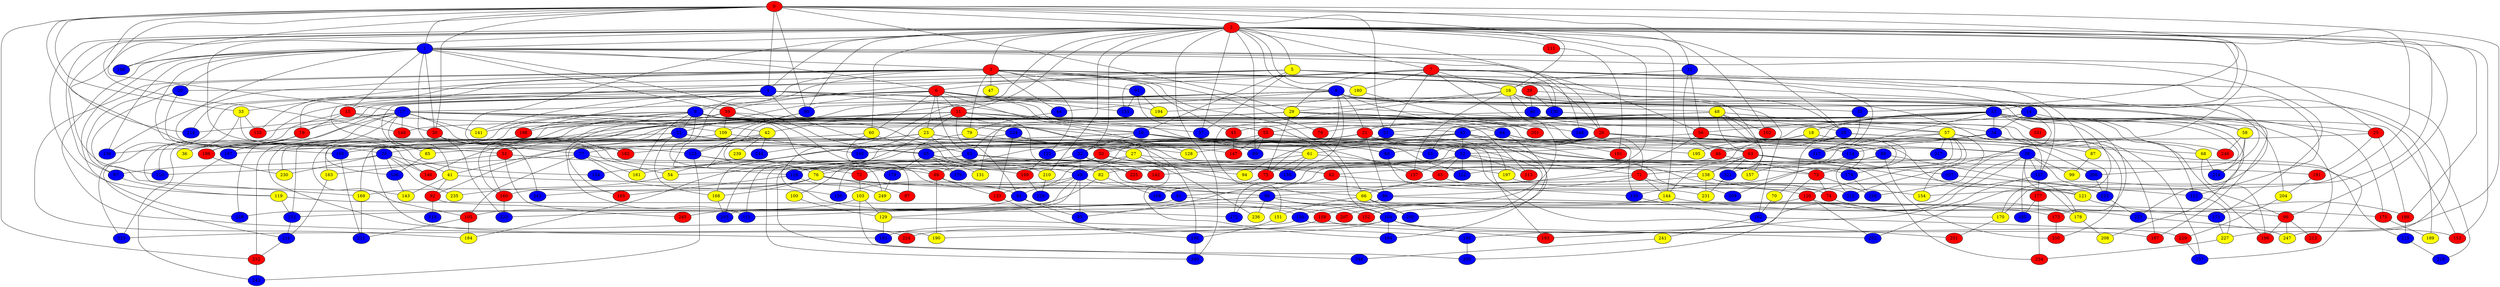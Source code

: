 graph {
0 [style = filled fillcolor = red];
1 [style = filled fillcolor = blue];
2 [style = filled fillcolor = red];
3 [style = filled fillcolor = red];
4 [style = filled fillcolor = blue];
5 [style = filled fillcolor = yellow];
6 [style = filled fillcolor = red];
7 [style = filled fillcolor = red];
8 [style = filled fillcolor = blue];
9 [style = filled fillcolor = blue];
10 [style = filled fillcolor = blue];
11 [style = filled fillcolor = red];
12 [style = filled fillcolor = blue];
13 [style = filled fillcolor = blue];
14 [style = filled fillcolor = blue];
15 [style = filled fillcolor = red];
16 [style = filled fillcolor = yellow];
17 [style = filled fillcolor = blue];
18 [style = filled fillcolor = yellow];
19 [style = filled fillcolor = red];
20 [style = filled fillcolor = blue];
21 [style = filled fillcolor = red];
22 [style = filled fillcolor = blue];
23 [style = filled fillcolor = yellow];
24 [style = filled fillcolor = blue];
25 [style = filled fillcolor = red];
26 [style = filled fillcolor = red];
27 [style = filled fillcolor = yellow];
28 [style = filled fillcolor = blue];
29 [style = filled fillcolor = yellow];
30 [style = filled fillcolor = red];
31 [style = filled fillcolor = blue];
32 [style = filled fillcolor = blue];
33 [style = filled fillcolor = yellow];
34 [style = filled fillcolor = blue];
35 [style = filled fillcolor = blue];
36 [style = filled fillcolor = yellow];
37 [style = filled fillcolor = blue];
38 [style = filled fillcolor = blue];
39 [style = filled fillcolor = red];
40 [style = filled fillcolor = blue];
41 [style = filled fillcolor = yellow];
42 [style = filled fillcolor = yellow];
43 [style = filled fillcolor = blue];
44 [style = filled fillcolor = blue];
45 [style = filled fillcolor = red];
46 [style = filled fillcolor = red];
47 [style = filled fillcolor = yellow];
48 [style = filled fillcolor = yellow];
49 [style = filled fillcolor = blue];
50 [style = filled fillcolor = red];
51 [style = filled fillcolor = red];
52 [style = filled fillcolor = blue];
53 [style = filled fillcolor = blue];
54 [style = filled fillcolor = yellow];
55 [style = filled fillcolor = red];
56 [style = filled fillcolor = red];
57 [style = filled fillcolor = yellow];
58 [style = filled fillcolor = yellow];
59 [style = filled fillcolor = red];
60 [style = filled fillcolor = yellow];
61 [style = filled fillcolor = yellow];
62 [style = filled fillcolor = red];
63 [style = filled fillcolor = red];
64 [style = filled fillcolor = blue];
65 [style = filled fillcolor = red];
66 [style = filled fillcolor = yellow];
67 [style = filled fillcolor = blue];
68 [style = filled fillcolor = yellow];
69 [style = filled fillcolor = red];
70 [style = filled fillcolor = yellow];
71 [style = filled fillcolor = red];
72 [style = filled fillcolor = red];
73 [style = filled fillcolor = red];
74 [style = filled fillcolor = red];
75 [style = filled fillcolor = red];
76 [style = filled fillcolor = yellow];
77 [style = filled fillcolor = blue];
78 [style = filled fillcolor = red];
79 [style = filled fillcolor = yellow];
80 [style = filled fillcolor = blue];
81 [style = filled fillcolor = blue];
82 [style = filled fillcolor = yellow];
83 [style = filled fillcolor = blue];
84 [style = filled fillcolor = blue];
85 [style = filled fillcolor = yellow];
86 [style = filled fillcolor = blue];
87 [style = filled fillcolor = yellow];
88 [style = filled fillcolor = blue];
89 [style = filled fillcolor = blue];
90 [style = filled fillcolor = blue];
91 [style = filled fillcolor = blue];
92 [style = filled fillcolor = red];
93 [style = filled fillcolor = blue];
94 [style = filled fillcolor = yellow];
95 [style = filled fillcolor = blue];
96 [style = filled fillcolor = red];
97 [style = filled fillcolor = red];
98 [style = filled fillcolor = blue];
99 [style = filled fillcolor = yellow];
100 [style = filled fillcolor = yellow];
101 [style = filled fillcolor = red];
102 [style = filled fillcolor = red];
103 [style = filled fillcolor = yellow];
104 [style = filled fillcolor = blue];
105 [style = filled fillcolor = red];
106 [style = filled fillcolor = blue];
107 [style = filled fillcolor = blue];
108 [style = filled fillcolor = blue];
109 [style = filled fillcolor = yellow];
110 [style = filled fillcolor = blue];
111 [style = filled fillcolor = red];
112 [style = filled fillcolor = blue];
113 [style = filled fillcolor = red];
114 [style = filled fillcolor = blue];
115 [style = filled fillcolor = blue];
116 [style = filled fillcolor = blue];
117 [style = filled fillcolor = blue];
118 [style = filled fillcolor = blue];
119 [style = filled fillcolor = yellow];
120 [style = filled fillcolor = red];
121 [style = filled fillcolor = yellow];
122 [style = filled fillcolor = blue];
123 [style = filled fillcolor = blue];
124 [style = filled fillcolor = blue];
125 [style = filled fillcolor = blue];
126 [style = filled fillcolor = blue];
127 [style = filled fillcolor = blue];
128 [style = filled fillcolor = yellow];
129 [style = filled fillcolor = yellow];
130 [style = filled fillcolor = blue];
131 [style = filled fillcolor = yellow];
132 [style = filled fillcolor = blue];
133 [style = filled fillcolor = red];
134 [style = filled fillcolor = blue];
135 [style = filled fillcolor = red];
136 [style = filled fillcolor = blue];
137 [style = filled fillcolor = red];
138 [style = filled fillcolor = yellow];
139 [style = filled fillcolor = blue];
140 [style = filled fillcolor = blue];
141 [style = filled fillcolor = yellow];
142 [style = filled fillcolor = red];
143 [style = filled fillcolor = yellow];
144 [style = filled fillcolor = yellow];
145 [style = filled fillcolor = blue];
146 [style = filled fillcolor = red];
147 [style = filled fillcolor = red];
148 [style = filled fillcolor = blue];
149 [style = filled fillcolor = red];
150 [style = filled fillcolor = blue];
151 [style = filled fillcolor = yellow];
152 [style = filled fillcolor = red];
153 [style = filled fillcolor = red];
154 [style = filled fillcolor = yellow];
155 [style = filled fillcolor = blue];
156 [style = filled fillcolor = blue];
157 [style = filled fillcolor = yellow];
158 [style = filled fillcolor = blue];
159 [style = filled fillcolor = red];
160 [style = filled fillcolor = red];
161 [style = filled fillcolor = yellow];
162 [style = filled fillcolor = blue];
163 [style = filled fillcolor = yellow];
164 [style = filled fillcolor = blue];
165 [style = filled fillcolor = red];
166 [style = filled fillcolor = blue];
167 [style = filled fillcolor = blue];
168 [style = filled fillcolor = yellow];
169 [style = filled fillcolor = yellow];
170 [style = filled fillcolor = yellow];
171 [style = filled fillcolor = blue];
172 [style = filled fillcolor = blue];
173 [style = filled fillcolor = red];
174 [style = filled fillcolor = blue];
175 [style = filled fillcolor = red];
176 [style = filled fillcolor = blue];
177 [style = filled fillcolor = red];
178 [style = filled fillcolor = yellow];
179 [style = filled fillcolor = blue];
180 [style = filled fillcolor = yellow];
181 [style = filled fillcolor = red];
182 [style = filled fillcolor = red];
183 [style = filled fillcolor = blue];
184 [style = filled fillcolor = yellow];
185 [style = filled fillcolor = blue];
186 [style = filled fillcolor = red];
187 [style = filled fillcolor = red];
188 [style = filled fillcolor = red];
189 [style = filled fillcolor = yellow];
190 [style = filled fillcolor = yellow];
191 [style = filled fillcolor = red];
192 [style = filled fillcolor = blue];
193 [style = filled fillcolor = red];
194 [style = filled fillcolor = yellow];
195 [style = filled fillcolor = yellow];
196 [style = filled fillcolor = red];
197 [style = filled fillcolor = yellow];
198 [style = filled fillcolor = red];
199 [style = filled fillcolor = red];
200 [style = filled fillcolor = blue];
201 [style = filled fillcolor = red];
202 [style = filled fillcolor = blue];
203 [style = filled fillcolor = blue];
204 [style = filled fillcolor = yellow];
205 [style = filled fillcolor = blue];
206 [style = filled fillcolor = blue];
207 [style = filled fillcolor = red];
208 [style = filled fillcolor = yellow];
209 [style = filled fillcolor = blue];
210 [style = filled fillcolor = yellow];
211 [style = filled fillcolor = blue];
212 [style = filled fillcolor = blue];
213 [style = filled fillcolor = red];
214 [style = filled fillcolor = blue];
215 [style = filled fillcolor = blue];
216 [style = filled fillcolor = blue];
217 [style = filled fillcolor = blue];
218 [style = filled fillcolor = blue];
219 [style = filled fillcolor = blue];
220 [style = filled fillcolor = blue];
221 [style = filled fillcolor = blue];
222 [style = filled fillcolor = blue];
223 [style = filled fillcolor = blue];
224 [style = filled fillcolor = red];
225 [style = filled fillcolor = red];
226 [style = filled fillcolor = blue];
227 [style = filled fillcolor = yellow];
228 [style = filled fillcolor = blue];
229 [style = filled fillcolor = red];
230 [style = filled fillcolor = yellow];
231 [style = filled fillcolor = yellow];
232 [style = filled fillcolor = red];
233 [style = filled fillcolor = blue];
234 [style = filled fillcolor = red];
235 [style = filled fillcolor = yellow];
236 [style = filled fillcolor = yellow];
237 [style = filled fillcolor = blue];
238 [style = filled fillcolor = blue];
239 [style = filled fillcolor = yellow];
240 [style = filled fillcolor = blue];
241 [style = filled fillcolor = yellow];
242 [style = filled fillcolor = blue];
243 [style = filled fillcolor = blue];
244 [style = filled fillcolor = blue];
245 [style = filled fillcolor = red];
246 [style = filled fillcolor = red];
247 [style = filled fillcolor = yellow];
248 [style = filled fillcolor = blue];
249 [style = filled fillcolor = yellow];
250 [style = filled fillcolor = red];
251 [style = filled fillcolor = red];
0 -- 12;
0 -- 4;
0 -- 1;
0 -- 2;
0 -- 16;
0 -- 17;
0 -- 29;
0 -- 30;
0 -- 31;
0 -- 33;
0 -- 35;
0 -- 90;
0 -- 149;
0 -- 166;
0 -- 214;
0 -- 227;
0 -- 232;
2 -- 1;
2 -- 3;
2 -- 4;
2 -- 5;
2 -- 7;
2 -- 8;
2 -- 11;
2 -- 13;
2 -- 26;
2 -- 28;
2 -- 32;
2 -- 37;
2 -- 51;
2 -- 60;
2 -- 65;
2 -- 67;
2 -- 89;
2 -- 90;
2 -- 96;
2 -- 102;
2 -- 110;
2 -- 111;
2 -- 119;
2 -- 144;
2 -- 146;
2 -- 153;
2 -- 154;
2 -- 170;
2 -- 180;
2 -- 182;
2 -- 188;
2 -- 210;
2 -- 212;
2 -- 240;
2 -- 244;
1 -- 3;
1 -- 6;
1 -- 15;
1 -- 20;
1 -- 25;
1 -- 30;
1 -- 56;
1 -- 59;
1 -- 77;
1 -- 93;
1 -- 134;
1 -- 136;
1 -- 148;
1 -- 156;
1 -- 166;
1 -- 171;
1 -- 183;
1 -- 228;
3 -- 8;
3 -- 9;
3 -- 33;
3 -- 39;
3 -- 44;
3 -- 45;
3 -- 47;
3 -- 58;
3 -- 66;
3 -- 67;
3 -- 72;
3 -- 78;
3 -- 79;
3 -- 91;
3 -- 125;
3 -- 135;
3 -- 136;
3 -- 138;
3 -- 184;
4 -- 15;
4 -- 25;
4 -- 35;
4 -- 49;
4 -- 52;
4 -- 141;
4 -- 143;
4 -- 194;
4 -- 198;
4 -- 214;
5 -- 6;
5 -- 10;
5 -- 14;
5 -- 19;
5 -- 26;
5 -- 28;
5 -- 37;
5 -- 85;
5 -- 130;
5 -- 170;
6 -- 9;
6 -- 10;
6 -- 11;
6 -- 19;
6 -- 22;
6 -- 23;
6 -- 28;
6 -- 41;
6 -- 55;
6 -- 60;
6 -- 83;
6 -- 128;
6 -- 155;
6 -- 173;
6 -- 186;
6 -- 220;
7 -- 16;
7 -- 20;
7 -- 29;
7 -- 31;
7 -- 59;
7 -- 87;
7 -- 112;
7 -- 117;
7 -- 130;
7 -- 155;
7 -- 159;
7 -- 180;
7 -- 247;
8 -- 13;
8 -- 14;
8 -- 17;
8 -- 21;
8 -- 42;
8 -- 44;
8 -- 48;
8 -- 64;
8 -- 75;
8 -- 76;
8 -- 90;
8 -- 127;
8 -- 158;
8 -- 219;
9 -- 10;
9 -- 22;
9 -- 26;
9 -- 27;
9 -- 36;
9 -- 64;
9 -- 97;
9 -- 115;
9 -- 116;
9 -- 124;
9 -- 161;
9 -- 198;
9 -- 230;
9 -- 232;
10 -- 24;
10 -- 32;
10 -- 80;
10 -- 122;
10 -- 156;
10 -- 178;
10 -- 234;
11 -- 23;
11 -- 37;
11 -- 84;
11 -- 105;
11 -- 106;
11 -- 150;
11 -- 186;
11 -- 192;
11 -- 196;
11 -- 225;
11 -- 237;
12 -- 16;
12 -- 46;
12 -- 56;
13 -- 18;
13 -- 21;
13 -- 34;
13 -- 43;
13 -- 45;
13 -- 46;
13 -- 56;
13 -- 68;
13 -- 71;
13 -- 101;
13 -- 112;
13 -- 142;
13 -- 146;
13 -- 153;
13 -- 163;
13 -- 175;
13 -- 202;
13 -- 208;
13 -- 213;
13 -- 219;
13 -- 238;
14 -- 31;
14 -- 34;
14 -- 55;
14 -- 58;
14 -- 187;
15 -- 19;
15 -- 30;
15 -- 34;
15 -- 110;
16 -- 29;
16 -- 40;
16 -- 71;
16 -- 137;
16 -- 151;
16 -- 162;
16 -- 189;
16 -- 218;
17 -- 42;
17 -- 43;
17 -- 89;
17 -- 109;
17 -- 135;
17 -- 141;
17 -- 149;
17 -- 167;
17 -- 182;
17 -- 214;
17 -- 220;
17 -- 228;
17 -- 243;
18 -- 52;
18 -- 174;
18 -- 195;
19 -- 36;
19 -- 167;
19 -- 186;
20 -- 24;
20 -- 169;
21 -- 38;
21 -- 50;
21 -- 54;
21 -- 74;
21 -- 86;
21 -- 125;
21 -- 152;
21 -- 182;
22 -- 93;
22 -- 136;
22 -- 165;
22 -- 168;
22 -- 251;
23 -- 53;
23 -- 61;
23 -- 76;
23 -- 77;
23 -- 80;
23 -- 82;
23 -- 92;
23 -- 137;
23 -- 169;
24 -- 41;
24 -- 67;
24 -- 106;
24 -- 146;
24 -- 230;
24 -- 235;
25 -- 50;
25 -- 181;
25 -- 188;
26 -- 38;
26 -- 41;
26 -- 53;
26 -- 63;
26 -- 80;
26 -- 128;
26 -- 203;
26 -- 206;
26 -- 209;
26 -- 222;
27 -- 49;
27 -- 126;
27 -- 164;
27 -- 174;
28 -- 70;
28 -- 122;
28 -- 237;
28 -- 246;
29 -- 75;
29 -- 113;
29 -- 139;
29 -- 148;
29 -- 149;
29 -- 160;
29 -- 167;
29 -- 198;
29 -- 201;
30 -- 54;
30 -- 199;
30 -- 233;
31 -- 133;
31 -- 197;
32 -- 49;
32 -- 225;
32 -- 236;
32 -- 248;
33 -- 123;
33 -- 135;
33 -- 216;
34 -- 46;
34 -- 114;
34 -- 187;
34 -- 250;
35 -- 117;
38 -- 62;
38 -- 96;
38 -- 99;
38 -- 104;
38 -- 121;
38 -- 127;
38 -- 145;
38 -- 185;
39 -- 40;
39 -- 127;
39 -- 130;
40 -- 57;
40 -- 141;
41 -- 66;
41 -- 92;
41 -- 143;
42 -- 51;
42 -- 123;
42 -- 179;
42 -- 239;
42 -- 244;
43 -- 52;
43 -- 61;
43 -- 63;
43 -- 74;
43 -- 94;
43 -- 161;
43 -- 164;
43 -- 184;
43 -- 191;
44 -- 79;
45 -- 147;
46 -- 73;
46 -- 95;
48 -- 53;
48 -- 57;
48 -- 63;
48 -- 78;
48 -- 83;
48 -- 102;
48 -- 157;
48 -- 212;
49 -- 81;
49 -- 84;
49 -- 95;
49 -- 126;
49 -- 129;
49 -- 203;
50 -- 62;
50 -- 94;
50 -- 100;
50 -- 116;
50 -- 134;
50 -- 158;
51 -- 69;
51 -- 163;
51 -- 245;
52 -- 54;
52 -- 65;
52 -- 71;
52 -- 72;
52 -- 76;
52 -- 113;
52 -- 122;
52 -- 137;
54 -- 235;
55 -- 69;
55 -- 73;
55 -- 89;
55 -- 147;
55 -- 193;
56 -- 66;
56 -- 87;
56 -- 88;
56 -- 140;
57 -- 68;
57 -- 73;
57 -- 93;
57 -- 117;
57 -- 120;
57 -- 139;
57 -- 154;
57 -- 217;
58 -- 206;
58 -- 223;
58 -- 246;
59 -- 62;
59 -- 84;
59 -- 109;
59 -- 132;
59 -- 160;
60 -- 69;
60 -- 83;
60 -- 190;
61 -- 65;
61 -- 75;
61 -- 82;
61 -- 158;
62 -- 139;
62 -- 172;
63 -- 107;
63 -- 121;
63 -- 138;
63 -- 144;
63 -- 172;
63 -- 215;
63 -- 221;
64 -- 85;
64 -- 114;
64 -- 195;
64 -- 200;
65 -- 81;
65 -- 120;
66 -- 96;
66 -- 151;
66 -- 200;
67 -- 119;
68 -- 196;
68 -- 219;
69 -- 86;
69 -- 133;
69 -- 190;
70 -- 162;
71 -- 86;
71 -- 98;
71 -- 144;
71 -- 209;
72 -- 103;
73 -- 74;
73 -- 205;
73 -- 238;
74 -- 170;
75 -- 108;
76 -- 97;
76 -- 98;
76 -- 121;
76 -- 168;
76 -- 169;
76 -- 243;
77 -- 105;
77 -- 110;
77 -- 126;
77 -- 161;
77 -- 206;
79 -- 128;
79 -- 176;
80 -- 231;
81 -- 132;
81 -- 223;
82 -- 108;
82 -- 233;
83 -- 98;
83 -- 115;
83 -- 138;
83 -- 240;
84 -- 95;
84 -- 159;
84 -- 245;
85 -- 106;
86 -- 175;
86 -- 228;
87 -- 99;
88 -- 116;
88 -- 221;
88 -- 222;
88 -- 250;
90 -- 109;
90 -- 123;
91 -- 104;
91 -- 155;
91 -- 194;
92 -- 118;
92 -- 172;
93 -- 131;
93 -- 142;
93 -- 176;
93 -- 179;
93 -- 197;
93 -- 210;
96 -- 196;
96 -- 213;
96 -- 247;
98 -- 104;
98 -- 115;
98 -- 152;
98 -- 173;
98 -- 236;
100 -- 129;
103 -- 105;
103 -- 129;
103 -- 205;
104 -- 153;
104 -- 164;
104 -- 190;
104 -- 193;
104 -- 224;
105 -- 184;
105 -- 211;
106 -- 143;
107 -- 112;
109 -- 140;
109 -- 156;
111 -- 191;
112 -- 227;
114 -- 157;
116 -- 165;
116 -- 249;
119 -- 132;
119 -- 207;
120 -- 178;
120 -- 202;
120 -- 207;
121 -- 188;
123 -- 181;
123 -- 242;
123 -- 249;
124 -- 133;
124 -- 147;
124 -- 168;
124 -- 200;
125 -- 199;
127 -- 177;
127 -- 193;
129 -- 145;
129 -- 183;
130 -- 131;
130 -- 204;
132 -- 216;
133 -- 192;
138 -- 154;
138 -- 160;
138 -- 178;
138 -- 231;
139 -- 162;
144 -- 150;
144 -- 171;
145 -- 205;
150 -- 202;
150 -- 220;
151 -- 192;
156 -- 211;
159 -- 183;
159 -- 187;
160 -- 233;
162 -- 229;
162 -- 241;
163 -- 216;
167 -- 242;
168 -- 203;
169 -- 211;
170 -- 251;
171 -- 227;
173 -- 250;
174 -- 238;
175 -- 189;
177 -- 185;
177 -- 234;
178 -- 208;
179 -- 249;
180 -- 194;
180 -- 201;
181 -- 204;
186 -- 230;
188 -- 215;
192 -- 240;
197 -- 212;
198 -- 224;
199 -- 226;
204 -- 229;
206 -- 222;
210 -- 226;
215 -- 218;
216 -- 232;
221 -- 231;
222 -- 223;
223 -- 247;
227 -- 234;
229 -- 237;
232 -- 242;
241 -- 248;
}

